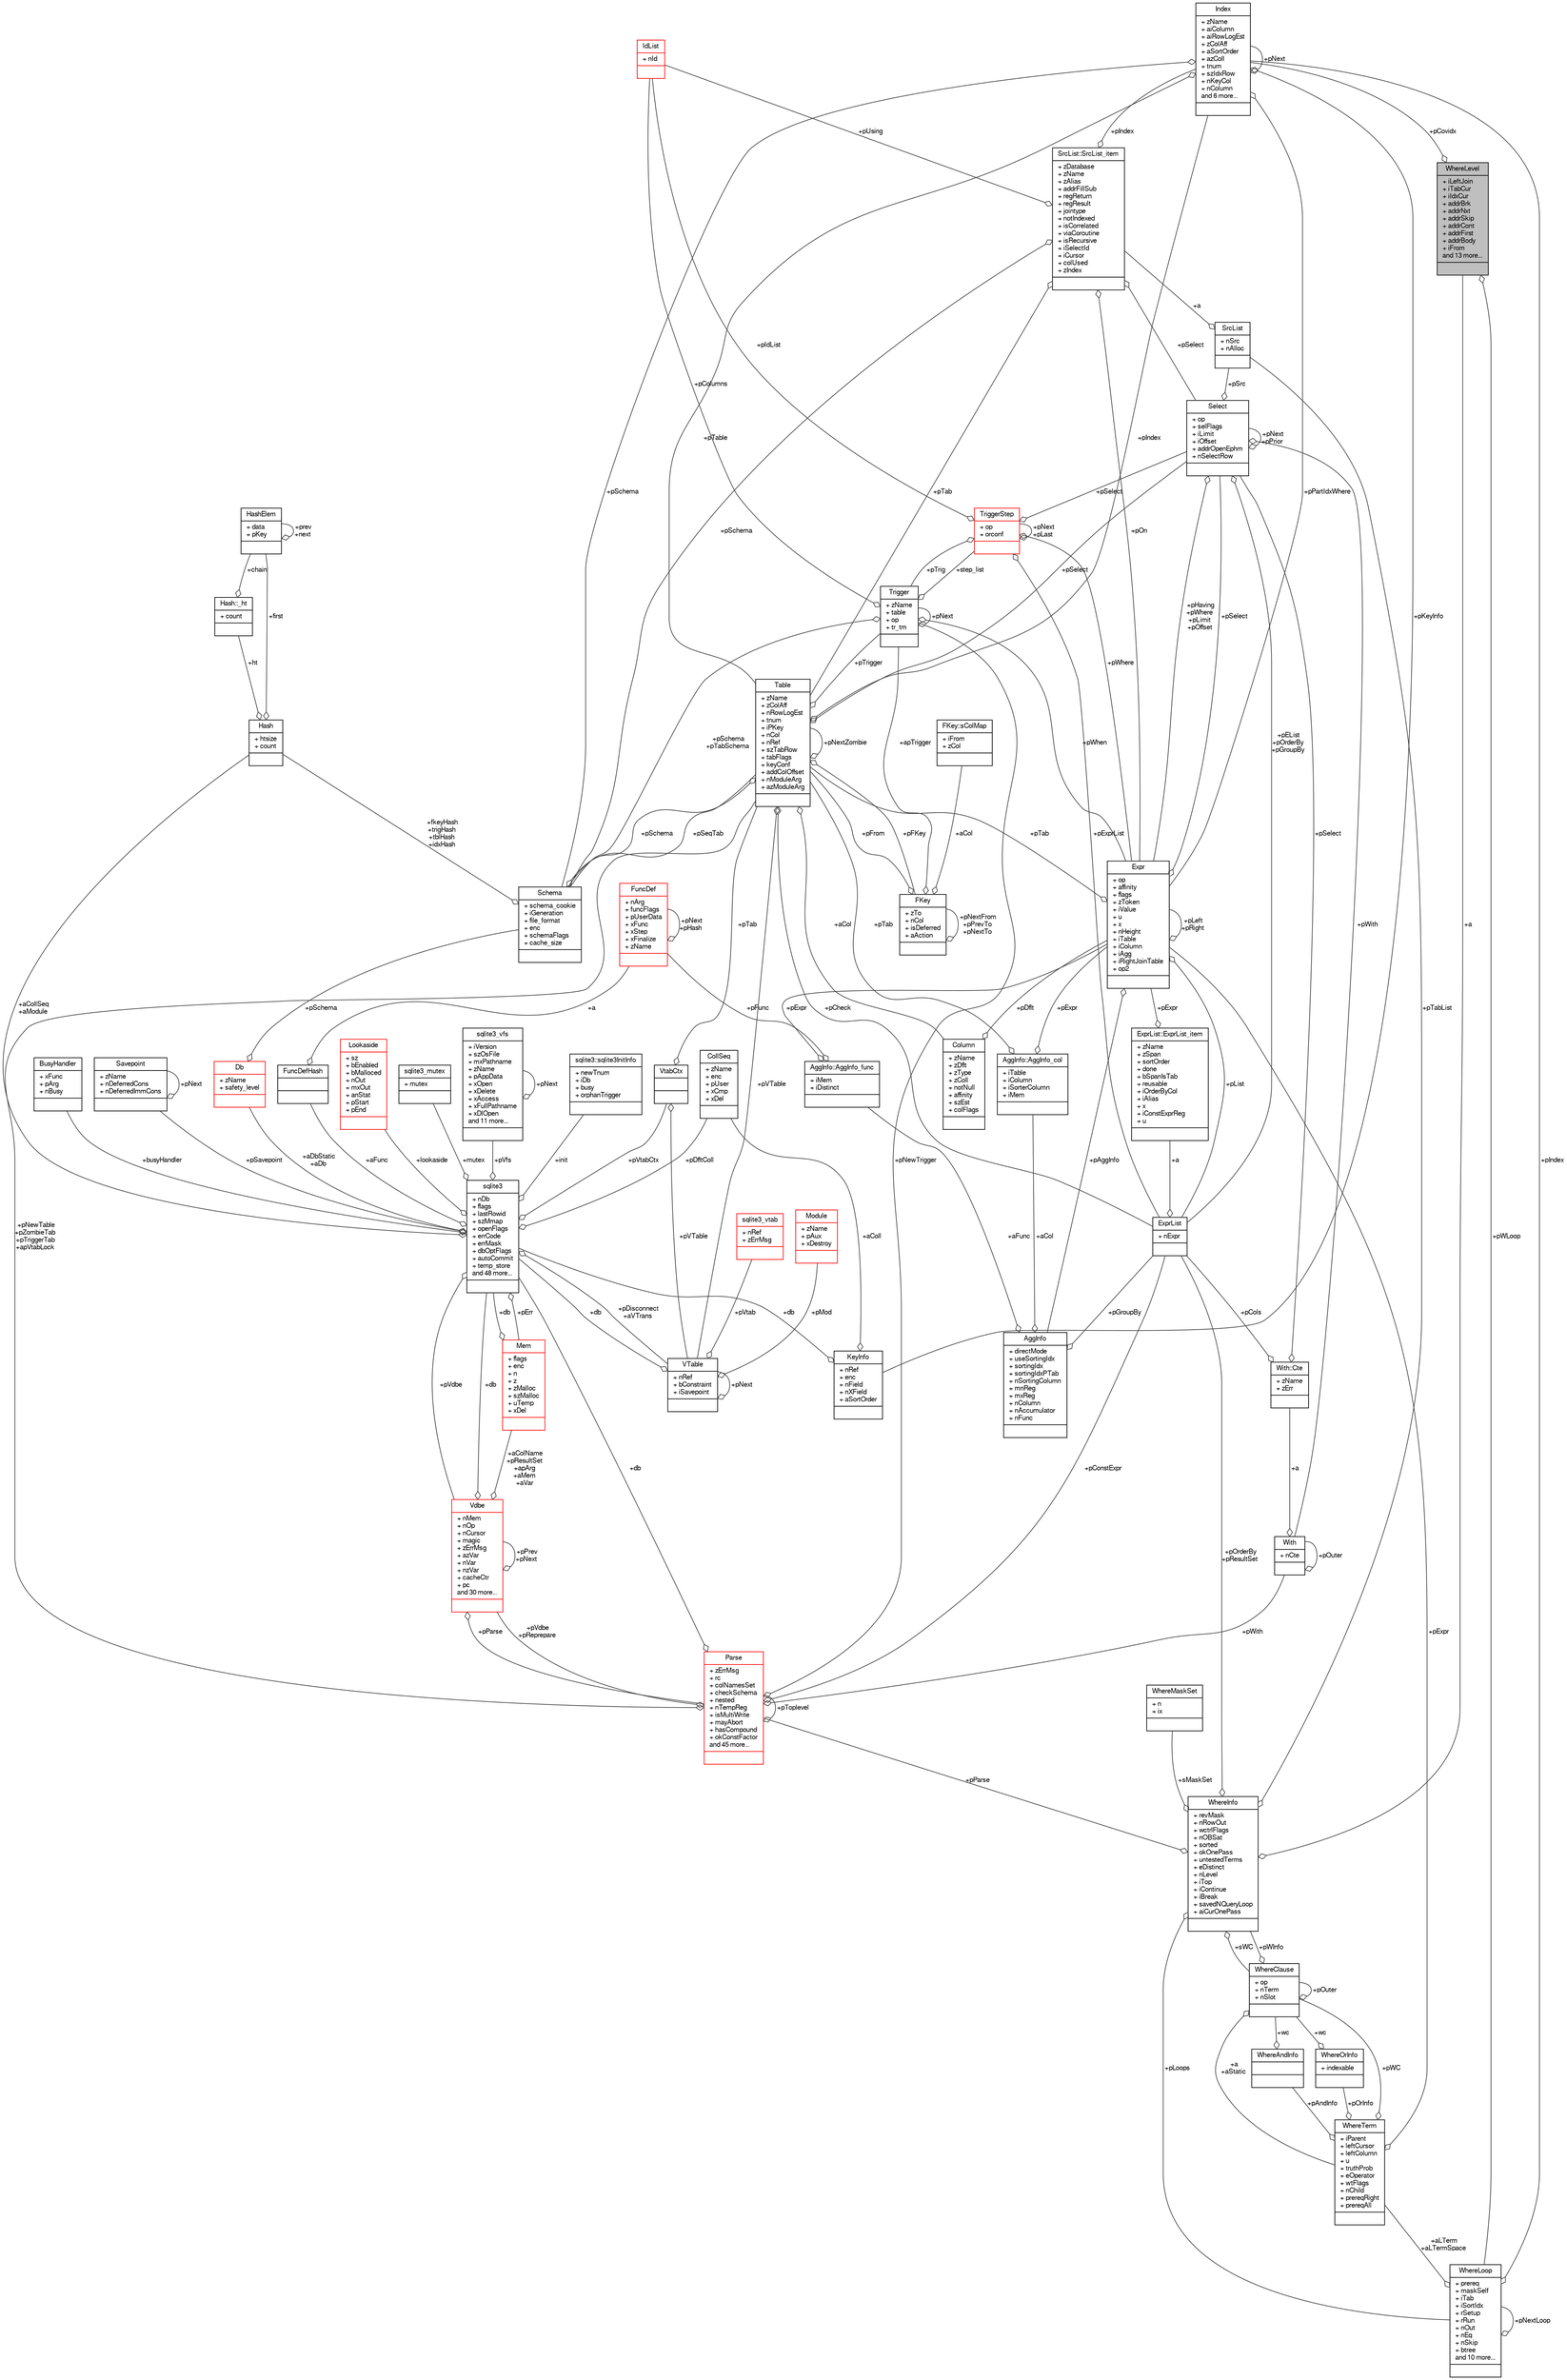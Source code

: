 digraph "WhereLevel"
{
  edge [fontname="FreeSans",fontsize="10",labelfontname="FreeSans",labelfontsize="10"];
  node [fontname="FreeSans",fontsize="10",shape=record];
  Node1 [label="{WhereLevel\n|+ iLeftJoin\l+ iTabCur\l+ iIdxCur\l+ addrBrk\l+ addrNxt\l+ addrSkip\l+ addrCont\l+ addrFirst\l+ addrBody\l+ iFrom\land 13 more...\l|}",height=0.2,width=0.4,color="black", fillcolor="grey75", style="filled", fontcolor="black"];
  Node2 -> Node1 [color="grey25",fontsize="10",style="solid",label=" +pWLoop" ,arrowhead="odiamond",fontname="FreeSans"];
  Node2 [label="{WhereLoop\n|+ prereq\l+ maskSelf\l+ iTab\l+ iSortIdx\l+ rSetup\l+ rRun\l+ nOut\l+ nEq\l+ nSkip\l+ btree\land 10 more...\l|}",height=0.2,width=0.4,color="black", fillcolor="white", style="filled",URL="$structWhereLoop.html"];
  Node2 -> Node2 [color="grey25",fontsize="10",style="solid",label=" +pNextLoop" ,arrowhead="odiamond",fontname="FreeSans"];
  Node3 -> Node2 [color="grey25",fontsize="10",style="solid",label=" +aLTerm\n+aLTermSpace" ,arrowhead="odiamond",fontname="FreeSans"];
  Node3 [label="{WhereTerm\n|+ iParent\l+ leftCursor\l+ leftColumn\l+ u\l+ truthProb\l+ eOperator\l+ wtFlags\l+ nChild\l+ prereqRight\l+ prereqAll\l|}",height=0.2,width=0.4,color="black", fillcolor="white", style="filled",URL="$structWhereTerm.html"];
  Node4 -> Node3 [color="grey25",fontsize="10",style="solid",label=" +pAndInfo" ,arrowhead="odiamond",fontname="FreeSans"];
  Node4 [label="{WhereAndInfo\n||}",height=0.2,width=0.4,color="black", fillcolor="white", style="filled",URL="$structWhereAndInfo.html"];
  Node5 -> Node4 [color="grey25",fontsize="10",style="solid",label=" +wc" ,arrowhead="odiamond",fontname="FreeSans"];
  Node5 [label="{WhereClause\n|+ op\l+ nTerm\l+ nSlot\l|}",height=0.2,width=0.4,color="black", fillcolor="white", style="filled",URL="$structWhereClause.html"];
  Node3 -> Node5 [color="grey25",fontsize="10",style="solid",label=" +a\n+aStatic" ,arrowhead="odiamond",fontname="FreeSans"];
  Node6 -> Node5 [color="grey25",fontsize="10",style="solid",label=" +pWInfo" ,arrowhead="odiamond",fontname="FreeSans"];
  Node6 [label="{WhereInfo\n|+ revMask\l+ nRowOut\l+ wctrlFlags\l+ nOBSat\l+ sorted\l+ okOnePass\l+ untestedTerms\l+ eDistinct\l+ nLevel\l+ iTop\l+ iContinue\l+ iBreak\l+ savedNQueryLoop\l+ aiCurOnePass\l|}",height=0.2,width=0.4,color="black", fillcolor="white", style="filled",URL="$structWhereInfo.html"];
  Node2 -> Node6 [color="grey25",fontsize="10",style="solid",label=" +pLoops" ,arrowhead="odiamond",fontname="FreeSans"];
  Node5 -> Node6 [color="grey25",fontsize="10",style="solid",label=" +sWC" ,arrowhead="odiamond",fontname="FreeSans"];
  Node1 -> Node6 [color="grey25",fontsize="10",style="solid",label=" +a" ,arrowhead="odiamond",fontname="FreeSans"];
  Node7 -> Node6 [color="grey25",fontsize="10",style="solid",label=" +sMaskSet" ,arrowhead="odiamond",fontname="FreeSans"];
  Node7 [label="{WhereMaskSet\n|+ n\l+ ix\l|}",height=0.2,width=0.4,color="black", fillcolor="white", style="filled",URL="$structWhereMaskSet.html"];
  Node8 -> Node6 [color="grey25",fontsize="10",style="solid",label=" +pTabList" ,arrowhead="odiamond",fontname="FreeSans"];
  Node8 [label="{SrcList\n|+ nSrc\l+ nAlloc\l|}",height=0.2,width=0.4,color="black", fillcolor="white", style="filled",URL="$structSrcList.html"];
  Node9 -> Node8 [color="grey25",fontsize="10",style="solid",label=" +a" ,arrowhead="odiamond",fontname="FreeSans"];
  Node9 [label="{SrcList::SrcList_item\n|+ zDatabase\l+ zName\l+ zAlias\l+ addrFillSub\l+ regReturn\l+ regResult\l+ jointype\l+ notIndexed\l+ isCorrelated\l+ viaCoroutine\l+ isRecursive\l+ iSelectId\l+ iCursor\l+ colUsed\l+ zIndex\l|}",height=0.2,width=0.4,color="black", fillcolor="white", style="filled",URL="$structSrcList_1_1SrcList__item.html"];
  Node10 -> Node9 [color="grey25",fontsize="10",style="solid",label=" +pSchema" ,arrowhead="odiamond",fontname="FreeSans"];
  Node10 [label="{Schema\n|+ schema_cookie\l+ iGeneration\l+ file_format\l+ enc\l+ schemaFlags\l+ cache_size\l|}",height=0.2,width=0.4,color="black", fillcolor="white", style="filled",URL="$structSchema.html"];
  Node11 -> Node10 [color="grey25",fontsize="10",style="solid",label=" +pSeqTab" ,arrowhead="odiamond",fontname="FreeSans"];
  Node11 [label="{Table\n|+ zName\l+ zColAff\l+ nRowLogEst\l+ tnum\l+ iPKey\l+ nCol\l+ nRef\l+ szTabRow\l+ tabFlags\l+ keyConf\l+ addColOffset\l+ nModuleArg\l+ azModuleArg\l|}",height=0.2,width=0.4,color="black", fillcolor="white", style="filled",URL="$structTable.html"];
  Node10 -> Node11 [color="grey25",fontsize="10",style="solid",label=" +pSchema" ,arrowhead="odiamond",fontname="FreeSans"];
  Node12 -> Node11 [color="grey25",fontsize="10",style="solid",label=" +aCol" ,arrowhead="odiamond",fontname="FreeSans"];
  Node12 [label="{Column\n|+ zName\l+ zDflt\l+ zType\l+ zColl\l+ notNull\l+ affinity\l+ szEst\l+ colFlags\l|}",height=0.2,width=0.4,color="black", fillcolor="white", style="filled",URL="$structColumn.html"];
  Node13 -> Node12 [color="grey25",fontsize="10",style="solid",label=" +pDflt" ,arrowhead="odiamond",fontname="FreeSans"];
  Node13 [label="{Expr\n|+ op\l+ affinity\l+ flags\l+ zToken\l+ iValue\l+ u\l+ x\l+ nHeight\l+ iTable\l+ iColumn\l+ iAgg\l+ iRightJoinTable\l+ op2\l|}",height=0.2,width=0.4,color="black", fillcolor="white", style="filled",URL="$structExpr.html"];
  Node14 -> Node13 [color="grey25",fontsize="10",style="solid",label=" +pAggInfo" ,arrowhead="odiamond",fontname="FreeSans"];
  Node14 [label="{AggInfo\n|+ directMode\l+ useSortingIdx\l+ sortingIdx\l+ sortingIdxPTab\l+ nSortingColumn\l+ mnReg\l+ mxReg\l+ nColumn\l+ nAccumulator\l+ nFunc\l|}",height=0.2,width=0.4,color="black", fillcolor="white", style="filled",URL="$structAggInfo.html"];
  Node15 -> Node14 [color="grey25",fontsize="10",style="solid",label=" +aCol" ,arrowhead="odiamond",fontname="FreeSans"];
  Node15 [label="{AggInfo::AggInfo_col\n|+ iTable\l+ iColumn\l+ iSorterColumn\l+ iMem\l|}",height=0.2,width=0.4,color="black", fillcolor="white", style="filled",URL="$structAggInfo_1_1AggInfo__col.html"];
  Node13 -> Node15 [color="grey25",fontsize="10",style="solid",label=" +pExpr" ,arrowhead="odiamond",fontname="FreeSans"];
  Node11 -> Node15 [color="grey25",fontsize="10",style="solid",label=" +pTab" ,arrowhead="odiamond",fontname="FreeSans"];
  Node16 -> Node14 [color="grey25",fontsize="10",style="solid",label=" +aFunc" ,arrowhead="odiamond",fontname="FreeSans"];
  Node16 [label="{AggInfo::AggInfo_func\n|+ iMem\l+ iDistinct\l|}",height=0.2,width=0.4,color="black", fillcolor="white", style="filled",URL="$structAggInfo_1_1AggInfo__func.html"];
  Node13 -> Node16 [color="grey25",fontsize="10",style="solid",label=" +pExpr" ,arrowhead="odiamond",fontname="FreeSans"];
  Node17 -> Node16 [color="grey25",fontsize="10",style="solid",label=" +pFunc" ,arrowhead="odiamond",fontname="FreeSans"];
  Node17 [label="{FuncDef\n|+ nArg\l+ funcFlags\l+ pUserData\l+ xFunc\l+ xStep\l+ xFinalize\l+ zName\l|}",height=0.2,width=0.4,color="red", fillcolor="white", style="filled",URL="$structFuncDef.html"];
  Node17 -> Node17 [color="grey25",fontsize="10",style="solid",label=" +pNext\n+pHash" ,arrowhead="odiamond",fontname="FreeSans"];
  Node19 -> Node14 [color="grey25",fontsize="10",style="solid",label=" +pGroupBy" ,arrowhead="odiamond",fontname="FreeSans"];
  Node19 [label="{ExprList\n|+ nExpr\l|}",height=0.2,width=0.4,color="black", fillcolor="white", style="filled",URL="$structExprList.html"];
  Node20 -> Node19 [color="grey25",fontsize="10",style="solid",label=" +a" ,arrowhead="odiamond",fontname="FreeSans"];
  Node20 [label="{ExprList::ExprList_item\n|+ zName\l+ zSpan\l+ sortOrder\l+ done\l+ bSpanIsTab\l+ reusable\l+ iOrderByCol\l+ iAlias\l+ x\l+ iConstExprReg\l+ u\l|}",height=0.2,width=0.4,color="black", fillcolor="white", style="filled",URL="$structExprList_1_1ExprList__item.html"];
  Node13 -> Node20 [color="grey25",fontsize="10",style="solid",label=" +pExpr" ,arrowhead="odiamond",fontname="FreeSans"];
  Node13 -> Node13 [color="grey25",fontsize="10",style="solid",label=" +pLeft\n+pRight" ,arrowhead="odiamond",fontname="FreeSans"];
  Node11 -> Node13 [color="grey25",fontsize="10",style="solid",label=" +pTab" ,arrowhead="odiamond",fontname="FreeSans"];
  Node21 -> Node13 [color="grey25",fontsize="10",style="solid",label=" +pSelect" ,arrowhead="odiamond",fontname="FreeSans"];
  Node21 [label="{Select\n|+ op\l+ selFlags\l+ iLimit\l+ iOffset\l+ addrOpenEphm\l+ nSelectRow\l|}",height=0.2,width=0.4,color="black", fillcolor="white", style="filled",URL="$structSelect.html"];
  Node13 -> Node21 [color="grey25",fontsize="10",style="solid",label=" +pHaving\n+pWhere\n+pLimit\n+pOffset" ,arrowhead="odiamond",fontname="FreeSans"];
  Node22 -> Node21 [color="grey25",fontsize="10",style="solid",label=" +pWith" ,arrowhead="odiamond",fontname="FreeSans"];
  Node22 [label="{With\n|+ nCte\l|}",height=0.2,width=0.4,color="black", fillcolor="white", style="filled",URL="$structWith.html"];
  Node23 -> Node22 [color="grey25",fontsize="10",style="solid",label=" +a" ,arrowhead="odiamond",fontname="FreeSans"];
  Node23 [label="{With::Cte\n|+ zName\l+ zErr\l|}",height=0.2,width=0.4,color="black", fillcolor="white", style="filled",URL="$structWith_1_1Cte.html"];
  Node21 -> Node23 [color="grey25",fontsize="10",style="solid",label=" +pSelect" ,arrowhead="odiamond",fontname="FreeSans"];
  Node19 -> Node23 [color="grey25",fontsize="10",style="solid",label=" +pCols" ,arrowhead="odiamond",fontname="FreeSans"];
  Node22 -> Node22 [color="grey25",fontsize="10",style="solid",label=" +pOuter" ,arrowhead="odiamond",fontname="FreeSans"];
  Node21 -> Node21 [color="grey25",fontsize="10",style="solid",label=" +pNext\n+pPrior" ,arrowhead="odiamond",fontname="FreeSans"];
  Node8 -> Node21 [color="grey25",fontsize="10",style="solid",label=" +pSrc" ,arrowhead="odiamond",fontname="FreeSans"];
  Node19 -> Node21 [color="grey25",fontsize="10",style="solid",label=" +pEList\n+pOrderBy\n+pGroupBy" ,arrowhead="odiamond",fontname="FreeSans"];
  Node19 -> Node13 [color="grey25",fontsize="10",style="solid",label=" +pList" ,arrowhead="odiamond",fontname="FreeSans"];
  Node24 -> Node11 [color="grey25",fontsize="10",style="solid",label=" +pFKey" ,arrowhead="odiamond",fontname="FreeSans"];
  Node24 [label="{FKey\n|+ zTo\l+ nCol\l+ isDeferred\l+ aAction\l|}",height=0.2,width=0.4,color="black", fillcolor="white", style="filled",URL="$structFKey.html"];
  Node25 -> Node24 [color="grey25",fontsize="10",style="solid",label=" +aCol" ,arrowhead="odiamond",fontname="FreeSans"];
  Node25 [label="{FKey::sColMap\n|+ iFrom\l+ zCol\l|}",height=0.2,width=0.4,color="black", fillcolor="white", style="filled",URL="$structFKey_1_1sColMap.html"];
  Node24 -> Node24 [color="grey25",fontsize="10",style="solid",label=" +pNextFrom\n+pPrevTo\n+pNextTo" ,arrowhead="odiamond",fontname="FreeSans"];
  Node11 -> Node24 [color="grey25",fontsize="10",style="solid",label=" +pFrom" ,arrowhead="odiamond",fontname="FreeSans"];
  Node26 -> Node24 [color="grey25",fontsize="10",style="solid",label=" +apTrigger" ,arrowhead="odiamond",fontname="FreeSans"];
  Node26 [label="{Trigger\n|+ zName\l+ table\l+ op\l+ tr_tm\l|}",height=0.2,width=0.4,color="black", fillcolor="white", style="filled",URL="$structTrigger.html"];
  Node27 -> Node26 [color="grey25",fontsize="10",style="solid",label=" +step_list" ,arrowhead="odiamond",fontname="FreeSans"];
  Node27 [label="{TriggerStep\n|+ op\l+ orconf\l|}",height=0.2,width=0.4,color="red", fillcolor="white", style="filled",URL="$structTriggerStep.html"];
  Node27 -> Node27 [color="grey25",fontsize="10",style="solid",label=" +pNext\n+pLast" ,arrowhead="odiamond",fontname="FreeSans"];
  Node13 -> Node27 [color="grey25",fontsize="10",style="solid",label=" +pWhere" ,arrowhead="odiamond",fontname="FreeSans"];
  Node29 -> Node27 [color="grey25",fontsize="10",style="solid",label=" +pIdList" ,arrowhead="odiamond",fontname="FreeSans"];
  Node29 [label="{IdList\n|+ nId\l|}",height=0.2,width=0.4,color="red", fillcolor="white", style="filled",URL="$structIdList.html"];
  Node21 -> Node27 [color="grey25",fontsize="10",style="solid",label=" +pSelect" ,arrowhead="odiamond",fontname="FreeSans"];
  Node26 -> Node27 [color="grey25",fontsize="10",style="solid",label=" +pTrig" ,arrowhead="odiamond",fontname="FreeSans"];
  Node19 -> Node27 [color="grey25",fontsize="10",style="solid",label=" +pExprList" ,arrowhead="odiamond",fontname="FreeSans"];
  Node10 -> Node26 [color="grey25",fontsize="10",style="solid",label=" +pSchema\n+pTabSchema" ,arrowhead="odiamond",fontname="FreeSans"];
  Node13 -> Node26 [color="grey25",fontsize="10",style="solid",label=" +pWhen" ,arrowhead="odiamond",fontname="FreeSans"];
  Node29 -> Node26 [color="grey25",fontsize="10",style="solid",label=" +pColumns" ,arrowhead="odiamond",fontname="FreeSans"];
  Node26 -> Node26 [color="grey25",fontsize="10",style="solid",label=" +pNext" ,arrowhead="odiamond",fontname="FreeSans"];
  Node31 -> Node11 [color="grey25",fontsize="10",style="solid",label=" +pVTable" ,arrowhead="odiamond",fontname="FreeSans"];
  Node31 [label="{VTable\n|+ nRef\l+ bConstraint\l+ iSavepoint\l|}",height=0.2,width=0.4,color="black", fillcolor="white", style="filled",URL="$structVTable.html"];
  Node32 -> Node31 [color="grey25",fontsize="10",style="solid",label=" +db" ,arrowhead="odiamond",fontname="FreeSans"];
  Node32 [label="{sqlite3\n|+ nDb\l+ flags\l+ lastRowid\l+ szMmap\l+ openFlags\l+ errCode\l+ errMask\l+ dbOptFlags\l+ autoCommit\l+ temp_store\land 48 more...\l|}",height=0.2,width=0.4,color="black", fillcolor="white", style="filled",URL="$structsqlite3.html"];
  Node33 -> Node32 [color="grey25",fontsize="10",style="solid",label=" +pErr" ,arrowhead="odiamond",fontname="FreeSans"];
  Node33 [label="{Mem\n|+ flags\l+ enc\l+ n\l+ z\l+ zMalloc\l+ szMalloc\l+ uTemp\l+ xDel\l|}",height=0.2,width=0.4,color="red", fillcolor="white", style="filled",URL="$structMem.html"];
  Node32 -> Node33 [color="grey25",fontsize="10",style="solid",label=" +db" ,arrowhead="odiamond",fontname="FreeSans"];
  Node36 -> Node32 [color="grey25",fontsize="10",style="solid",label=" +pVdbe" ,arrowhead="odiamond",fontname="FreeSans"];
  Node36 [label="{Vdbe\n|+ nMem\l+ nOp\l+ nCursor\l+ magic\l+ zErrMsg\l+ azVar\l+ nVar\l+ nzVar\l+ cacheCtr\l+ pc\land 30 more...\l|}",height=0.2,width=0.4,color="red", fillcolor="white", style="filled",URL="$structVdbe.html"];
  Node36 -> Node36 [color="grey25",fontsize="10",style="solid",label=" +pPrev\n+pNext" ,arrowhead="odiamond",fontname="FreeSans"];
  Node33 -> Node36 [color="grey25",fontsize="10",style="solid",label=" +aColName\n+pResultSet\n+apArg\n+aMem\n+aVar" ,arrowhead="odiamond",fontname="FreeSans"];
  Node32 -> Node36 [color="grey25",fontsize="10",style="solid",label=" +db" ,arrowhead="odiamond",fontname="FreeSans"];
  Node75 -> Node36 [color="grey25",fontsize="10",style="solid",label=" +pParse" ,arrowhead="odiamond",fontname="FreeSans"];
  Node75 [label="{Parse\n|+ zErrMsg\l+ rc\l+ colNamesSet\l+ checkSchema\l+ nested\l+ nTempReg\l+ isMultiWrite\l+ mayAbort\l+ hasCompound\l+ okConstFactor\land 45 more...\l|}",height=0.2,width=0.4,color="red", fillcolor="white", style="filled",URL="$structParse.html"];
  Node36 -> Node75 [color="grey25",fontsize="10",style="solid",label=" +pVdbe\n+pReprepare" ,arrowhead="odiamond",fontname="FreeSans"];
  Node32 -> Node75 [color="grey25",fontsize="10",style="solid",label=" +db" ,arrowhead="odiamond",fontname="FreeSans"];
  Node22 -> Node75 [color="grey25",fontsize="10",style="solid",label=" +pWith" ,arrowhead="odiamond",fontname="FreeSans"];
  Node11 -> Node75 [color="grey25",fontsize="10",style="solid",label=" +pNewTable\n+pZombieTab\n+pTriggerTab\n+apVtabLock" ,arrowhead="odiamond",fontname="FreeSans"];
  Node26 -> Node75 [color="grey25",fontsize="10",style="solid",label=" +pNewTrigger" ,arrowhead="odiamond",fontname="FreeSans"];
  Node19 -> Node75 [color="grey25",fontsize="10",style="solid",label=" +pConstExpr" ,arrowhead="odiamond",fontname="FreeSans"];
  Node75 -> Node75 [color="grey25",fontsize="10",style="solid",label=" +pToplevel" ,arrowhead="odiamond",fontname="FreeSans"];
  Node83 -> Node32 [color="grey25",fontsize="10",style="solid",label=" +pSavepoint" ,arrowhead="odiamond",fontname="FreeSans"];
  Node83 [label="{Savepoint\n|+ zName\l+ nDeferredCons\l+ nDeferredImmCons\l|}",height=0.2,width=0.4,color="black", fillcolor="white", style="filled",URL="$structSavepoint.html"];
  Node83 -> Node83 [color="grey25",fontsize="10",style="solid",label=" +pNext" ,arrowhead="odiamond",fontname="FreeSans"];
  Node84 -> Node32 [color="grey25",fontsize="10",style="solid",label=" +aFunc" ,arrowhead="odiamond",fontname="FreeSans"];
  Node84 [label="{FuncDefHash\n||}",height=0.2,width=0.4,color="black", fillcolor="white", style="filled",URL="$structFuncDefHash.html"];
  Node17 -> Node84 [color="grey25",fontsize="10",style="solid",label=" +a" ,arrowhead="odiamond",fontname="FreeSans"];
  Node85 -> Node32 [color="grey25",fontsize="10",style="solid",label=" +lookaside" ,arrowhead="odiamond",fontname="FreeSans"];
  Node85 [label="{Lookaside\n|+ sz\l+ bEnabled\l+ bMalloced\l+ nOut\l+ mxOut\l+ anStat\l+ pStart\l+ pEnd\l|}",height=0.2,width=0.4,color="red", fillcolor="white", style="filled",URL="$structLookaside.html"];
  Node47 -> Node32 [color="grey25",fontsize="10",style="solid",label=" +mutex" ,arrowhead="odiamond",fontname="FreeSans"];
  Node47 [label="{sqlite3_mutex\n|+ mutex\l|}",height=0.2,width=0.4,color="black", fillcolor="white", style="filled",URL="$structsqlite3__mutex.html"];
  Node58 -> Node32 [color="grey25",fontsize="10",style="solid",label=" +pVfs" ,arrowhead="odiamond",fontname="FreeSans"];
  Node58 [label="{sqlite3_vfs\n|+ iVersion\l+ szOsFile\l+ mxPathname\l+ zName\l+ pAppData\l+ xOpen\l+ xDelete\l+ xAccess\l+ xFullPathname\l+ xDlOpen\land 11 more...\l|}",height=0.2,width=0.4,color="black", fillcolor="white", style="filled",URL="$structsqlite3__vfs.html"];
  Node58 -> Node58 [color="grey25",fontsize="10",style="solid",label=" +pNext" ,arrowhead="odiamond",fontname="FreeSans"];
  Node87 -> Node32 [color="grey25",fontsize="10",style="solid",label=" +init" ,arrowhead="odiamond",fontname="FreeSans"];
  Node87 [label="{sqlite3::sqlite3InitInfo\n|+ newTnum\l+ iDb\l+ busy\l+ orphanTrigger\l|}",height=0.2,width=0.4,color="black", fillcolor="white", style="filled",URL="$structsqlite3_1_1sqlite3InitInfo.html"];
  Node88 -> Node32 [color="grey25",fontsize="10",style="solid",label=" +busyHandler" ,arrowhead="odiamond",fontname="FreeSans"];
  Node88 [label="{BusyHandler\n|+ xFunc\l+ pArg\l+ nBusy\l|}",height=0.2,width=0.4,color="black", fillcolor="white", style="filled",URL="$structBusyHandler.html"];
  Node89 -> Node32 [color="grey25",fontsize="10",style="solid",label=" +pVtabCtx" ,arrowhead="odiamond",fontname="FreeSans"];
  Node89 [label="{VtabCtx\n||}",height=0.2,width=0.4,color="black", fillcolor="white", style="filled",URL="$structVtabCtx.html"];
  Node31 -> Node89 [color="grey25",fontsize="10",style="solid",label=" +pVTable" ,arrowhead="odiamond",fontname="FreeSans"];
  Node11 -> Node89 [color="grey25",fontsize="10",style="solid",label=" +pTab" ,arrowhead="odiamond",fontname="FreeSans"];
  Node40 -> Node32 [color="grey25",fontsize="10",style="solid",label=" +pDfltColl" ,arrowhead="odiamond",fontname="FreeSans"];
  Node40 [label="{CollSeq\n|+ zName\l+ enc\l+ pUser\l+ xCmp\l+ xDel\l|}",height=0.2,width=0.4,color="black", fillcolor="white", style="filled",URL="$structCollSeq.html"];
  Node31 -> Node32 [color="grey25",fontsize="10",style="solid",label=" +pDisconnect\n+aVTrans" ,arrowhead="odiamond",fontname="FreeSans"];
  Node90 -> Node32 [color="grey25",fontsize="10",style="solid",label=" +aDbStatic\n+aDb" ,arrowhead="odiamond",fontname="FreeSans"];
  Node90 [label="{Db\n|+ zName\l+ safety_level\l|}",height=0.2,width=0.4,color="red", fillcolor="white", style="filled",URL="$structDb.html"];
  Node10 -> Node90 [color="grey25",fontsize="10",style="solid",label=" +pSchema" ,arrowhead="odiamond",fontname="FreeSans"];
  Node91 -> Node32 [color="grey25",fontsize="10",style="solid",label=" +aCollSeq\n+aModule" ,arrowhead="odiamond",fontname="FreeSans"];
  Node91 [label="{Hash\n|+ htsize\l+ count\l|}",height=0.2,width=0.4,color="black", fillcolor="white", style="filled",URL="$structHash.html"];
  Node92 -> Node91 [color="grey25",fontsize="10",style="solid",label=" +ht" ,arrowhead="odiamond",fontname="FreeSans"];
  Node92 [label="{Hash::_ht\n|+ count\l|}",height=0.2,width=0.4,color="black", fillcolor="white", style="filled",URL="$structHash_1_1__ht.html"];
  Node93 -> Node92 [color="grey25",fontsize="10",style="solid",label=" +chain" ,arrowhead="odiamond",fontname="FreeSans"];
  Node93 [label="{HashElem\n|+ data\l+ pKey\l|}",height=0.2,width=0.4,color="black", fillcolor="white", style="filled",URL="$structHashElem.html"];
  Node93 -> Node93 [color="grey25",fontsize="10",style="solid",label=" +prev\n+next" ,arrowhead="odiamond",fontname="FreeSans"];
  Node93 -> Node91 [color="grey25",fontsize="10",style="solid",label=" +first" ,arrowhead="odiamond",fontname="FreeSans"];
  Node31 -> Node31 [color="grey25",fontsize="10",style="solid",label=" +pNext" ,arrowhead="odiamond",fontname="FreeSans"];
  Node94 -> Node31 [color="grey25",fontsize="10",style="solid",label=" +pMod" ,arrowhead="odiamond",fontname="FreeSans"];
  Node94 [label="{Module\n|+ zName\l+ pAux\l+ xDestroy\l|}",height=0.2,width=0.4,color="red", fillcolor="white", style="filled",URL="$structModule.html"];
  Node63 -> Node31 [color="grey25",fontsize="10",style="solid",label=" +pVtab" ,arrowhead="odiamond",fontname="FreeSans"];
  Node63 [label="{sqlite3_vtab\n|+ nRef\l+ zErrMsg\l|}",height=0.2,width=0.4,color="red", fillcolor="white", style="filled",URL="$structsqlite3__vtab.html"];
  Node11 -> Node11 [color="grey25",fontsize="10",style="solid",label=" +pNextZombie" ,arrowhead="odiamond",fontname="FreeSans"];
  Node26 -> Node11 [color="grey25",fontsize="10",style="solid",label=" +pTrigger" ,arrowhead="odiamond",fontname="FreeSans"];
  Node21 -> Node11 [color="grey25",fontsize="10",style="solid",label=" +pSelect" ,arrowhead="odiamond",fontname="FreeSans"];
  Node19 -> Node11 [color="grey25",fontsize="10",style="solid",label=" +pCheck" ,arrowhead="odiamond",fontname="FreeSans"];
  Node95 -> Node11 [color="grey25",fontsize="10",style="solid",label=" +pIndex" ,arrowhead="odiamond",fontname="FreeSans"];
  Node95 [label="{Index\n|+ zName\l+ aiColumn\l+ aiRowLogEst\l+ zColAff\l+ aSortOrder\l+ azColl\l+ tnum\l+ szIdxRow\l+ nKeyCol\l+ nColumn\land 6 more...\l|}",height=0.2,width=0.4,color="black", fillcolor="white", style="filled",URL="$structIndex.html"];
  Node10 -> Node95 [color="grey25",fontsize="10",style="solid",label=" +pSchema" ,arrowhead="odiamond",fontname="FreeSans"];
  Node13 -> Node95 [color="grey25",fontsize="10",style="solid",label=" +pPartIdxWhere" ,arrowhead="odiamond",fontname="FreeSans"];
  Node11 -> Node95 [color="grey25",fontsize="10",style="solid",label=" +pTable" ,arrowhead="odiamond",fontname="FreeSans"];
  Node41 -> Node95 [color="grey25",fontsize="10",style="solid",label=" +pKeyInfo" ,arrowhead="odiamond",fontname="FreeSans"];
  Node41 [label="{KeyInfo\n|+ nRef\l+ enc\l+ nField\l+ nXField\l+ aSortOrder\l|}",height=0.2,width=0.4,color="black", fillcolor="white", style="filled",URL="$structKeyInfo.html"];
  Node32 -> Node41 [color="grey25",fontsize="10",style="solid",label=" +db" ,arrowhead="odiamond",fontname="FreeSans"];
  Node40 -> Node41 [color="grey25",fontsize="10",style="solid",label=" +aColl" ,arrowhead="odiamond",fontname="FreeSans"];
  Node95 -> Node95 [color="grey25",fontsize="10",style="solid",label=" +pNext" ,arrowhead="odiamond",fontname="FreeSans"];
  Node91 -> Node10 [color="grey25",fontsize="10",style="solid",label=" +fkeyHash\n+trigHash\n+tblHash\n+idxHash" ,arrowhead="odiamond",fontname="FreeSans"];
  Node13 -> Node9 [color="grey25",fontsize="10",style="solid",label=" +pOn" ,arrowhead="odiamond",fontname="FreeSans"];
  Node29 -> Node9 [color="grey25",fontsize="10",style="solid",label=" +pUsing" ,arrowhead="odiamond",fontname="FreeSans"];
  Node11 -> Node9 [color="grey25",fontsize="10",style="solid",label=" +pTab" ,arrowhead="odiamond",fontname="FreeSans"];
  Node21 -> Node9 [color="grey25",fontsize="10",style="solid",label=" +pSelect" ,arrowhead="odiamond",fontname="FreeSans"];
  Node95 -> Node9 [color="grey25",fontsize="10",style="solid",label=" +pIndex" ,arrowhead="odiamond",fontname="FreeSans"];
  Node19 -> Node6 [color="grey25",fontsize="10",style="solid",label=" +pOrderBy\n+pResultSet" ,arrowhead="odiamond",fontname="FreeSans"];
  Node75 -> Node6 [color="grey25",fontsize="10",style="solid",label=" +pParse" ,arrowhead="odiamond",fontname="FreeSans"];
  Node5 -> Node5 [color="grey25",fontsize="10",style="solid",label=" +pOuter" ,arrowhead="odiamond",fontname="FreeSans"];
  Node96 -> Node3 [color="grey25",fontsize="10",style="solid",label=" +pOrInfo" ,arrowhead="odiamond",fontname="FreeSans"];
  Node96 [label="{WhereOrInfo\n|+ indexable\l|}",height=0.2,width=0.4,color="black", fillcolor="white", style="filled",URL="$structWhereOrInfo.html"];
  Node5 -> Node96 [color="grey25",fontsize="10",style="solid",label=" +wc" ,arrowhead="odiamond",fontname="FreeSans"];
  Node13 -> Node3 [color="grey25",fontsize="10",style="solid",label=" +pExpr" ,arrowhead="odiamond",fontname="FreeSans"];
  Node5 -> Node3 [color="grey25",fontsize="10",style="solid",label=" +pWC" ,arrowhead="odiamond",fontname="FreeSans"];
  Node95 -> Node2 [color="grey25",fontsize="10",style="solid",label=" +pIndex" ,arrowhead="odiamond",fontname="FreeSans"];
  Node95 -> Node1 [color="grey25",fontsize="10",style="solid",label=" +pCovidx" ,arrowhead="odiamond",fontname="FreeSans"];
}
